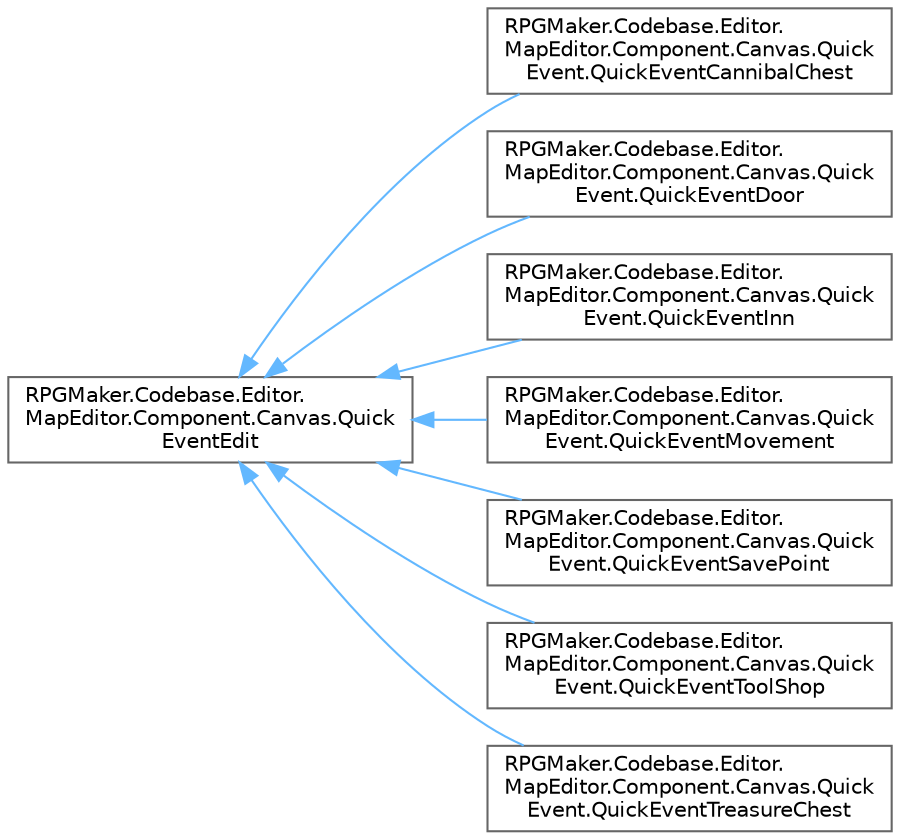 digraph "クラス階層図"
{
 // LATEX_PDF_SIZE
  bgcolor="transparent";
  edge [fontname=Helvetica,fontsize=10,labelfontname=Helvetica,labelfontsize=10];
  node [fontname=Helvetica,fontsize=10,shape=box,height=0.2,width=0.4];
  rankdir="LR";
  Node0 [id="Node000000",label="RPGMaker.Codebase.Editor.\lMapEditor.Component.Canvas.Quick\lEventEdit",height=0.2,width=0.4,color="grey40", fillcolor="white", style="filled",URL="$d8/d87/class_r_p_g_maker_1_1_codebase_1_1_editor_1_1_map_editor_1_1_component_1_1_canvas_1_1_quick_event_edit.html",tooltip=" "];
  Node0 -> Node1 [id="edge296_Node000000_Node000001",dir="back",color="steelblue1",style="solid",tooltip=" "];
  Node1 [id="Node000001",label="RPGMaker.Codebase.Editor.\lMapEditor.Component.Canvas.Quick\lEvent.QuickEventCannibalChest",height=0.2,width=0.4,color="grey40", fillcolor="white", style="filled",URL="$db/da7/class_r_p_g_maker_1_1_codebase_1_1_editor_1_1_map_editor_1_1_component_1_1_canvas_1_1_quick_even2073917318e51816556fc57cab8cc5cf.html",tooltip=" "];
  Node0 -> Node2 [id="edge297_Node000000_Node000002",dir="back",color="steelblue1",style="solid",tooltip=" "];
  Node2 [id="Node000002",label="RPGMaker.Codebase.Editor.\lMapEditor.Component.Canvas.Quick\lEvent.QuickEventDoor",height=0.2,width=0.4,color="grey40", fillcolor="white", style="filled",URL="$d7/d58/class_r_p_g_maker_1_1_codebase_1_1_editor_1_1_map_editor_1_1_component_1_1_canvas_1_1_quick_event_1_1_quick_event_door.html",tooltip=" "];
  Node0 -> Node3 [id="edge298_Node000000_Node000003",dir="back",color="steelblue1",style="solid",tooltip=" "];
  Node3 [id="Node000003",label="RPGMaker.Codebase.Editor.\lMapEditor.Component.Canvas.Quick\lEvent.QuickEventInn",height=0.2,width=0.4,color="grey40", fillcolor="white", style="filled",URL="$da/dd1/class_r_p_g_maker_1_1_codebase_1_1_editor_1_1_map_editor_1_1_component_1_1_canvas_1_1_quick_event_1_1_quick_event_inn.html",tooltip=" "];
  Node0 -> Node4 [id="edge299_Node000000_Node000004",dir="back",color="steelblue1",style="solid",tooltip=" "];
  Node4 [id="Node000004",label="RPGMaker.Codebase.Editor.\lMapEditor.Component.Canvas.Quick\lEvent.QuickEventMovement",height=0.2,width=0.4,color="grey40", fillcolor="white", style="filled",URL="$d1/d71/class_r_p_g_maker_1_1_codebase_1_1_editor_1_1_map_editor_1_1_component_1_1_canvas_1_1_quick_event_1_1_quick_event_movement.html",tooltip=" "];
  Node0 -> Node5 [id="edge300_Node000000_Node000005",dir="back",color="steelblue1",style="solid",tooltip=" "];
  Node5 [id="Node000005",label="RPGMaker.Codebase.Editor.\lMapEditor.Component.Canvas.Quick\lEvent.QuickEventSavePoint",height=0.2,width=0.4,color="grey40", fillcolor="white", style="filled",URL="$df/deb/class_r_p_g_maker_1_1_codebase_1_1_editor_1_1_map_editor_1_1_component_1_1_canvas_1_1_quick_event_1_1_quick_event_save_point.html",tooltip=" "];
  Node0 -> Node6 [id="edge301_Node000000_Node000006",dir="back",color="steelblue1",style="solid",tooltip=" "];
  Node6 [id="Node000006",label="RPGMaker.Codebase.Editor.\lMapEditor.Component.Canvas.Quick\lEvent.QuickEventToolShop",height=0.2,width=0.4,color="grey40", fillcolor="white", style="filled",URL="$d4/dc1/class_r_p_g_maker_1_1_codebase_1_1_editor_1_1_map_editor_1_1_component_1_1_canvas_1_1_quick_event_1_1_quick_event_tool_shop.html",tooltip=" "];
  Node0 -> Node7 [id="edge302_Node000000_Node000007",dir="back",color="steelblue1",style="solid",tooltip=" "];
  Node7 [id="Node000007",label="RPGMaker.Codebase.Editor.\lMapEditor.Component.Canvas.Quick\lEvent.QuickEventTreasureChest",height=0.2,width=0.4,color="grey40", fillcolor="white", style="filled",URL="$df/d9c/class_r_p_g_maker_1_1_codebase_1_1_editor_1_1_map_editor_1_1_component_1_1_canvas_1_1_quick_evenf9d9e74c6d7e114deb04c0e93a0da4a7.html",tooltip=" "];
}
